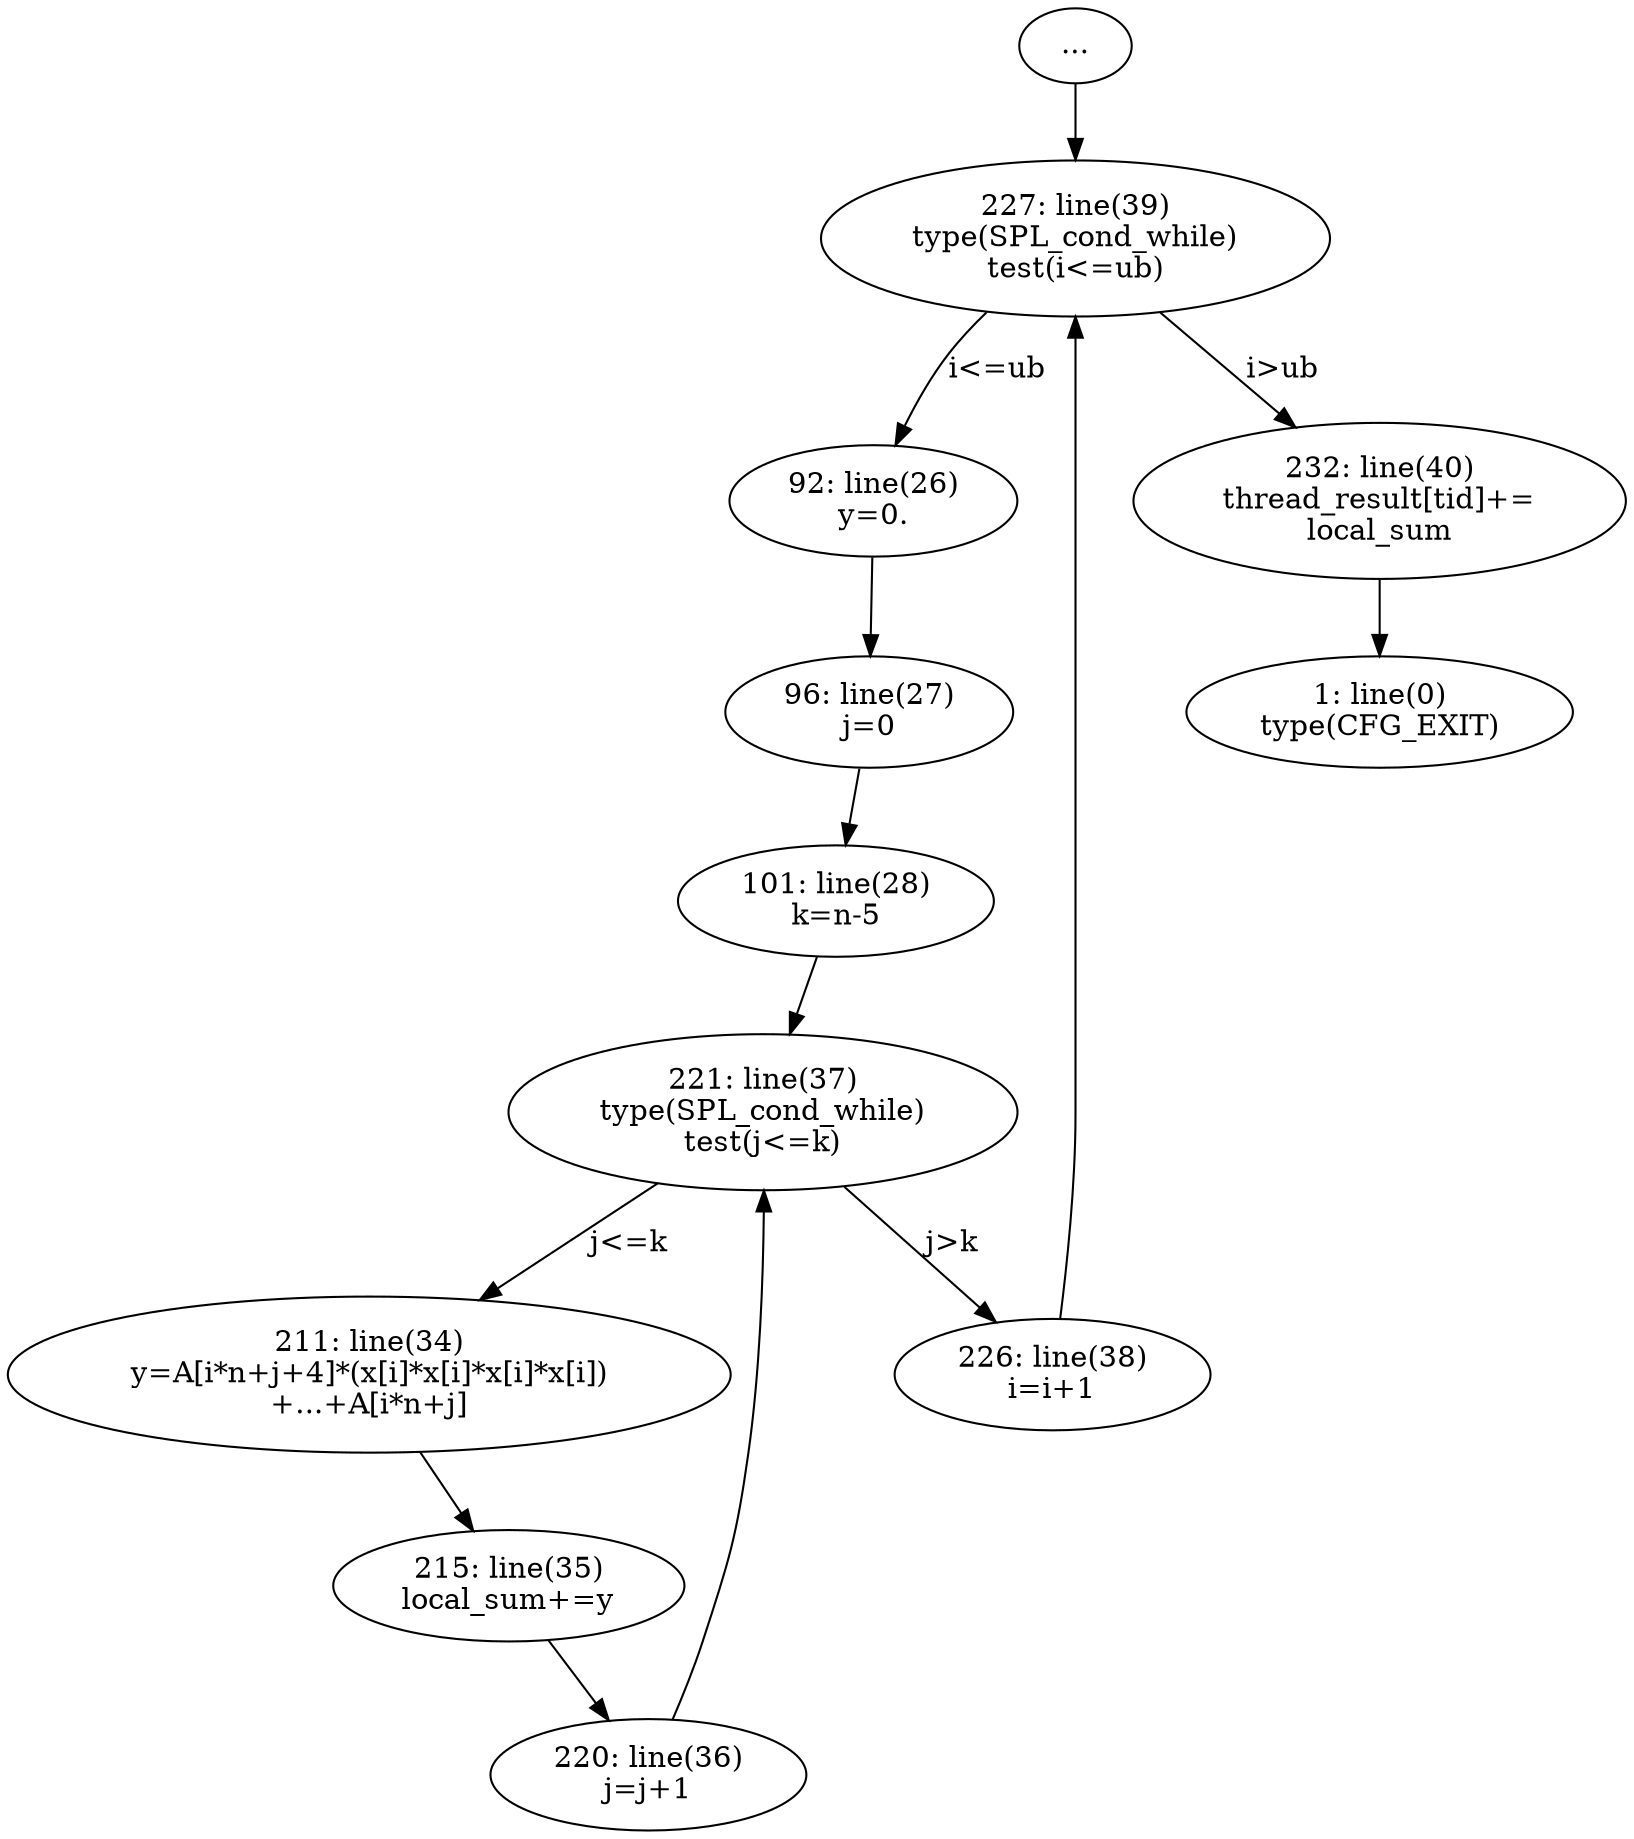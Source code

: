 digraph { 
1000 [label="..."]
227 [label="227: line(39)\ntype(SPL_cond_while)\ntest(i<=ub)"]
1000->227
92 [label="92: line(26)\ny=0.\n"]
96 [label="96: line(27)\nj=0\n"]
92 -> 96
101 [label="101: line(28)\nk=n-5\n"]
96 -> 101
221 [label="221: line(37)\ntype(SPL_cond_while)\ntest(j<=k)"]
101 -> 221
211 [label="211: line(34)\ny=A[i*n+j+4]*(x[i]*x[i]*x[i]*x[i])\n+...+A[i*n+j]"]
215 [label="215: line(35)\nlocal_sum+=y\n"]
211 -> 215
220 [label="220: line(36)\nj=j+1\n"]
215 -> 220
220 -> 221
221 -> 211 [label="j<=k"]
226 [label="226: line(38)\ni=i+1\n"]
221 -> 226 [label="j>k"]
226 -> 227
227 -> 92 [label="i<=ub"]
232 [label="232: line(40)\nthread_result[tid]+=\nlocal_sum\n"]
227 -> 232 [label="i>ub"]
1 [label="1: line(0)\ntype(CFG_EXIT)\n"]
232 -> 1
1 [label="1: line(0)\ntype(CFG_EXIT)\n"]
}
